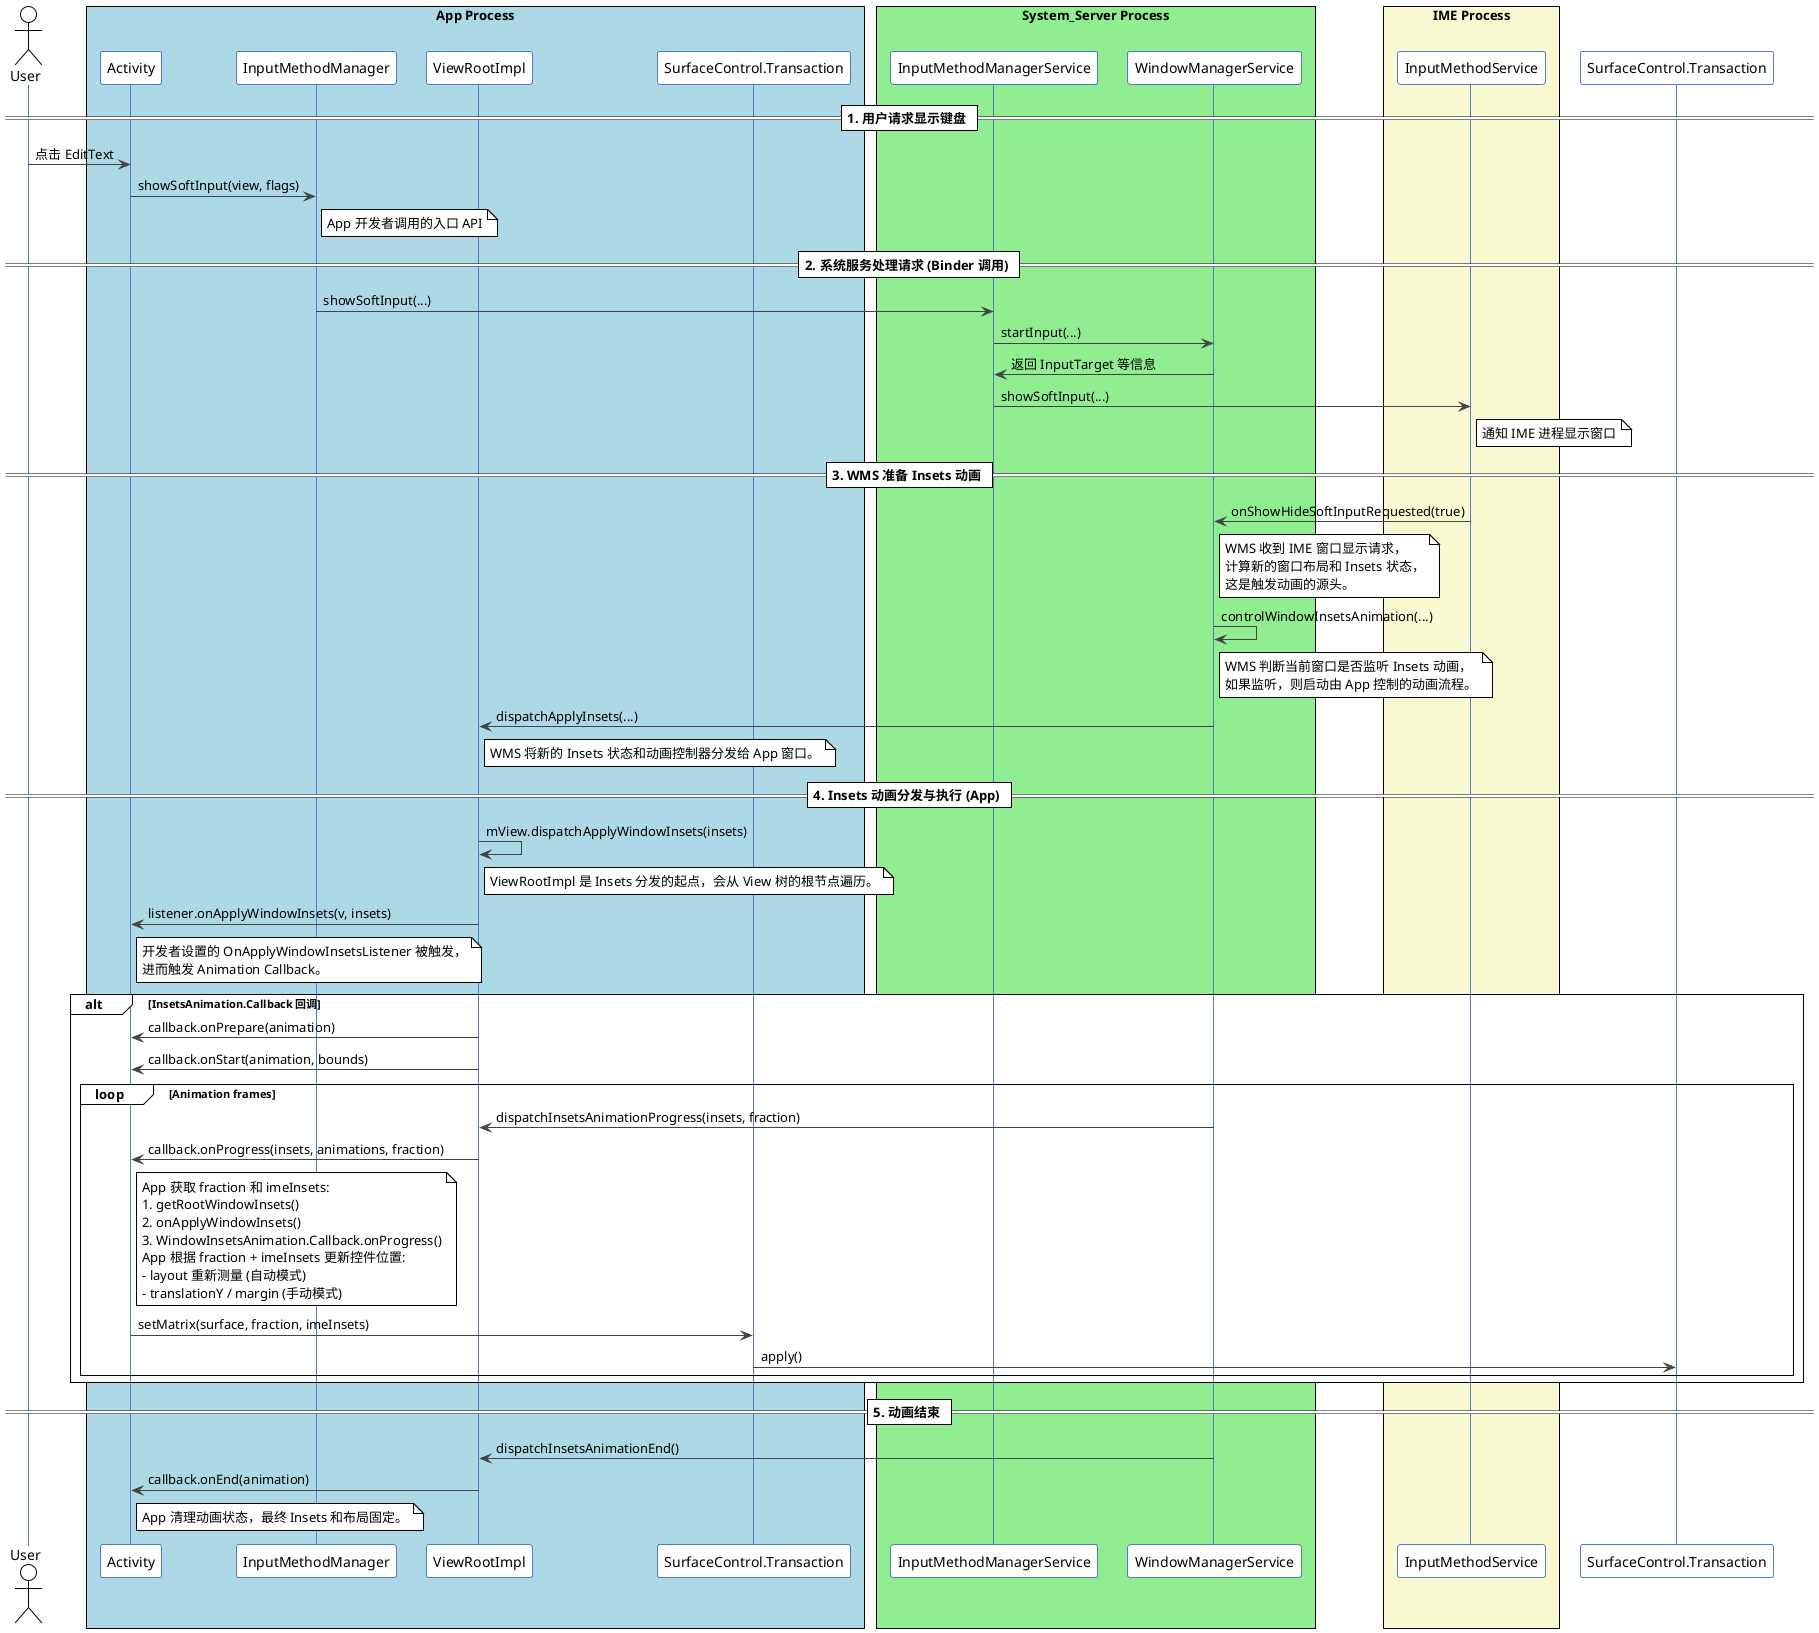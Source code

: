 @startuml
!theme plain
skinparam actor {
  FontColor black
}
skinparam participant {
  FontColor black
}
skinparam sequence {
  ActorBorderColor black
  ActorFontColor black
  ParticipantBorderColor #527BC6
  ParticipantFontColor black
  ArrowColor #434343
  LifeLineBorderColor #527BC6
}

actor User

box "App Process" #LightBlue
participant Activity
participant IMM as "InputMethodManager"
participant VRI as "ViewRootImpl"
participant SCTrans as "SurfaceControl.Transaction"
end box

box "System_Server Process" #LightGreen
participant IMMS as "InputMethodManagerService"
participant WMS as "WindowManagerService"
end box

box "IME Process" #LightGoldenRodYellow
participant IMS as "InputMethodService"
end box

== 1. 用户请求显示键盘 ==
User -> Activity: 点击 EditText
Activity -> IMM: showSoftInput(view, flags)
note right of IMM: App 开发者调用的入口 API

== 2. 系统服务处理请求 (Binder 调用) ==
IMM -> IMMS: showSoftInput(...)
IMMS -> WMS: startInput(...)
WMS -> IMMS: 返回 InputTarget 等信息
IMMS -> IMS: showSoftInput(...)
note right of IMS: 通知 IME 进程显示窗口

== 3. WMS 准备 Insets 动画 ==
IMS -> WMS: onShowHideSoftInputRequested(true)
note right of WMS
WMS 收到 IME 窗口显示请求，
计算新的窗口布局和 Insets 状态，
这是触发动画的源头。
end note
WMS -> WMS: controlWindowInsetsAnimation(...)
note right of WMS
WMS 判断当前窗口是否监听 Insets 动画，
如果监听，则启动由 App 控制的动画流程。
end note
WMS -> VRI: dispatchApplyInsets(...)
note right of VRI
WMS 将新的 Insets 状态和动画控制器分发给 App 窗口。
end note

== 4. Insets 动画分发与执行 (App) ==
VRI -> VRI: mView.dispatchApplyWindowInsets(insets)
note right of VRI
ViewRootImpl 是 Insets 分发的起点，会从 View 树的根节点遍历。
end note
VRI -> Activity: listener.onApplyWindowInsets(v, insets)
note right of Activity
开发者设置的 OnApplyWindowInsetsListener 被触发，
进而触发 Animation Callback。
end note

alt InsetsAnimation.Callback 回调
VRI -> Activity: callback.onPrepare(animation)
VRI -> Activity: callback.onStart(animation, bounds)

loop Animation frames
    WMS -> VRI: dispatchInsetsAnimationProgress(insets, fraction)
    VRI -> Activity: callback.onProgress(insets, animations, fraction)
    note right of Activity
      App 获取 fraction 和 imeInsets:
      1. getRootWindowInsets()
      2. onApplyWindowInsets()
      3. WindowInsetsAnimation.Callback.onProgress()
      App 根据 fraction + imeInsets 更新控件位置:
      - layout 重新测量 (自动模式)
      - translationY / margin (手动模式)
    end note
    Activity -> SCTrans: setMatrix(surface, fraction, imeInsets)
    SCTrans -> SurfaceControl.Transaction: apply()
end loop
end

== 5. 动画结束 ==
WMS -> VRI: dispatchInsetsAnimationEnd()
VRI -> Activity: callback.onEnd(animation)
note right of Activity
App 清理动画状态，最终 Insets 和布局固定。
end note
@enduml
